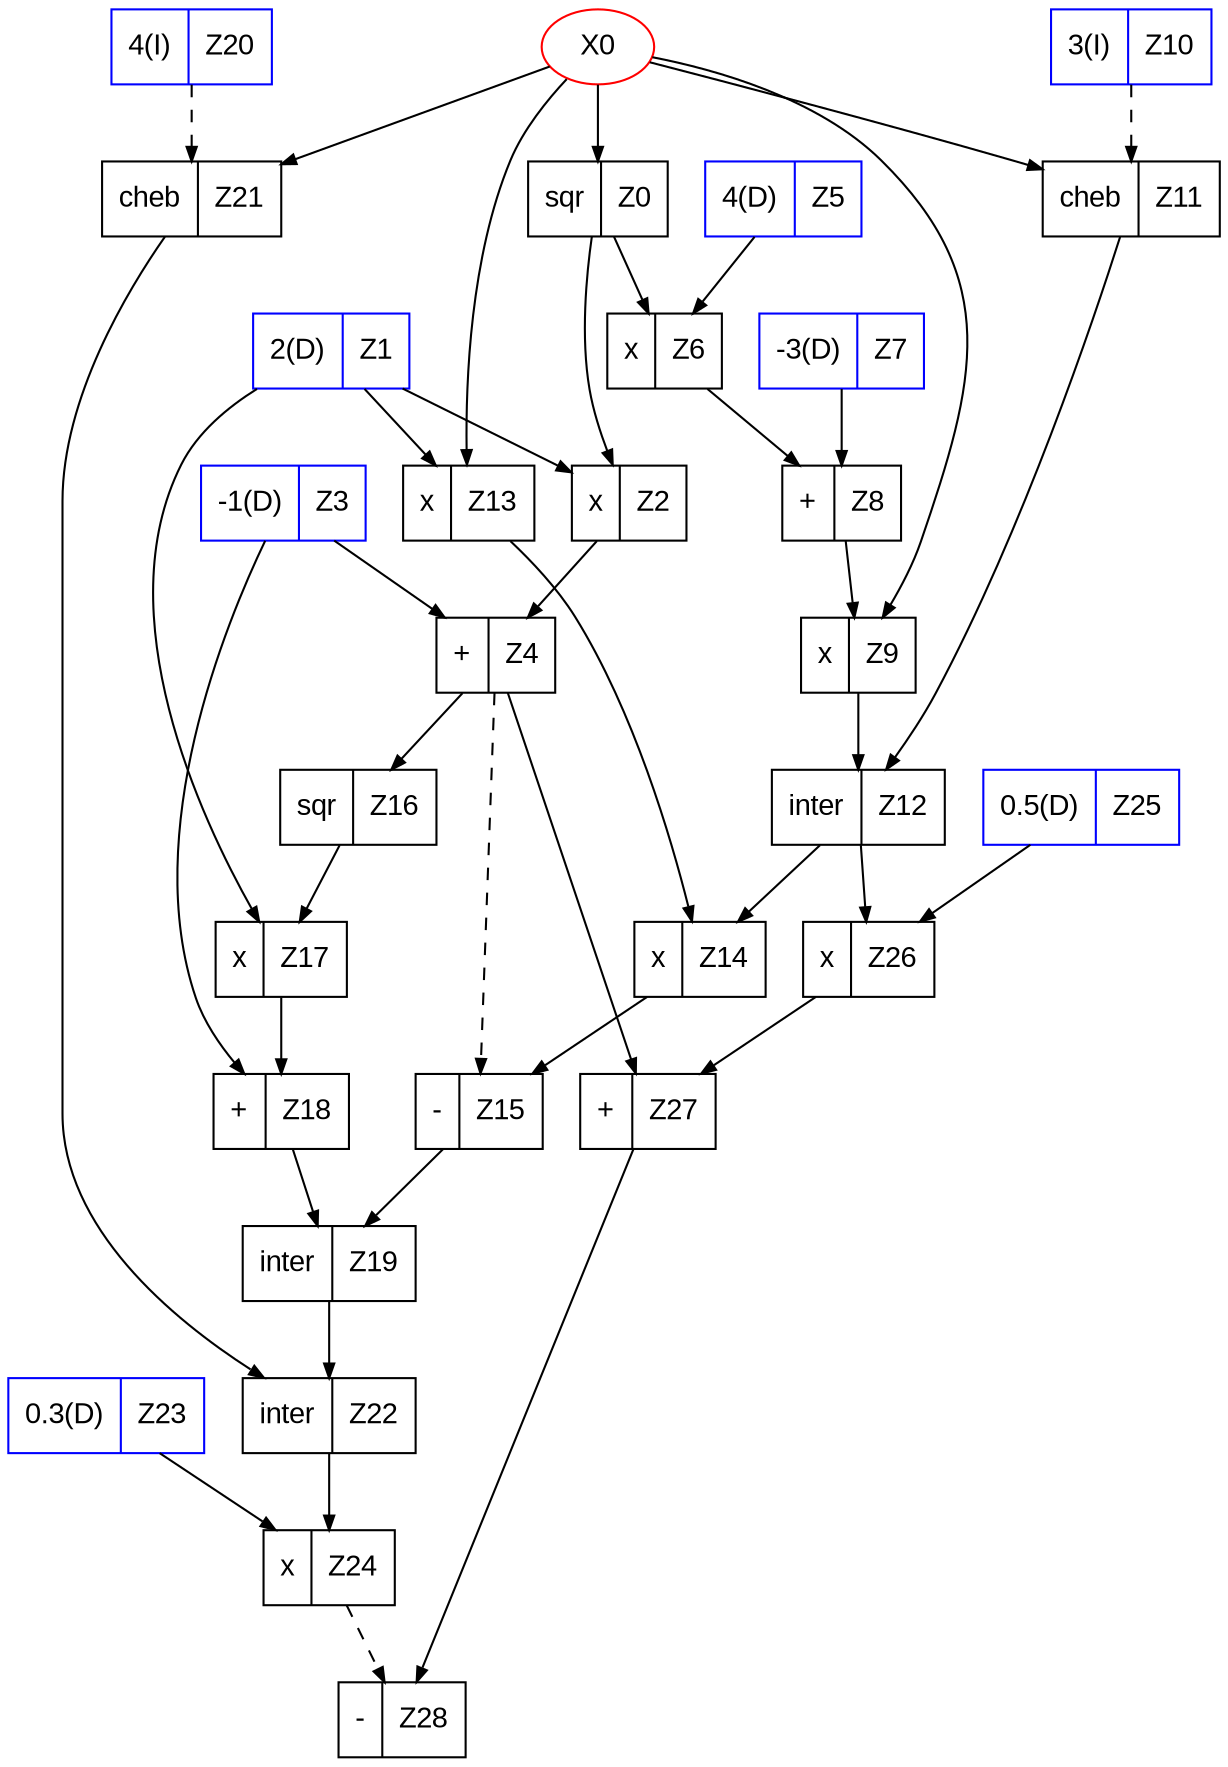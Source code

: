 
digraph G {
  X0 [shape=ellipse,fontname="Arial",color=red];
  Z0 [shape=record,fontname="Arial",color=black,label="<f0> sqr|<f1> Z0"];
  X0 -> Z0 [arrowsize=0.7];
  Z1 [shape=record,fontname="Arial",color=blue,label="<f0> 2(D)|<f1> Z1"];
  Z2 [shape=record,fontname="Arial",color=black,label="<f0>  x |<f1> Z2"];
  Z0 -> Z2 [arrowsize=0.7];
  Z1 -> Z2 [arrowsize=0.7];
  Z3 [shape=record,fontname="Arial",color=blue,label="<f0> -1(D)|<f1> Z3"];
  Z4 [shape=record,fontname="Arial",color=black,label="<f0>  + |<f1> Z4"];
  Z2 -> Z4 [arrowsize=0.7];
  Z3 -> Z4 [arrowsize=0.7];
  Z10 [shape=record,fontname="Arial",color=blue,label="<f0> 3(I)|<f1> Z10"];
  Z11 [shape=record,fontname="Arial",color=black,label="<f0> cheb|<f1> Z11"];
  X0 -> Z11 [arrowsize=0.7];
  Z10 -> Z11 [arrowsize=0.7,style=dashed];
  Z5 [shape=record,fontname="Arial",color=blue,label="<f0> 4(D)|<f1> Z5"];
  Z6 [shape=record,fontname="Arial",color=black,label="<f0>  x |<f1> Z6"];
  Z0 -> Z6 [arrowsize=0.7];
  Z5 -> Z6 [arrowsize=0.7];
  Z7 [shape=record,fontname="Arial",color=blue,label="<f0> -3(D)|<f1> Z7"];
  Z8 [shape=record,fontname="Arial",color=black,label="<f0>  + |<f1> Z8"];
  Z6 -> Z8 [arrowsize=0.7];
  Z7 -> Z8 [arrowsize=0.7];
  Z9 [shape=record,fontname="Arial",color=black,label="<f0>  x |<f1> Z9"];
  X0 -> Z9 [arrowsize=0.7];
  Z8 -> Z9 [arrowsize=0.7];
  Z12 [shape=record,fontname="Arial",color=black,label="<f0> inter|<f1> Z12"];
  Z11 -> Z12 [arrowsize=0.7];
  Z9 -> Z12 [arrowsize=0.7];
  Z25 [shape=record,fontname="Arial",color=blue,label="<f0> 0.5(D)|<f1> Z25"];
  Z26 [shape=record,fontname="Arial",color=black,label="<f0>  x |<f1> Z26"];
  Z12 -> Z26 [arrowsize=0.7];
  Z25 -> Z26 [arrowsize=0.7];
  Z27 [shape=record,fontname="Arial",color=black,label="<f0>  + |<f1> Z27"];
  Z4 -> Z27 [arrowsize=0.7];
  Z26 -> Z27 [arrowsize=0.7];
  Z20 [shape=record,fontname="Arial",color=blue,label="<f0> 4(I)|<f1> Z20"];
  Z21 [shape=record,fontname="Arial",color=black,label="<f0> cheb|<f1> Z21"];
  X0 -> Z21 [arrowsize=0.7];
  Z20 -> Z21 [arrowsize=0.7,style=dashed];
  Z13 [shape=record,fontname="Arial",color=black,label="<f0>  x |<f1> Z13"];
  X0 -> Z13 [arrowsize=0.7];
  Z1 -> Z13 [arrowsize=0.7];
  Z14 [shape=record,fontname="Arial",color=black,label="<f0>  x |<f1> Z14"];
  Z12 -> Z14 [arrowsize=0.7];
  Z13 -> Z14 [arrowsize=0.7];
  Z15 [shape=record,fontname="Arial",color=black,label="<f0>  - |<f1> Z15"];
  Z14 -> Z15 [arrowsize=0.7];
  Z4 -> Z15 [arrowsize=0.7,style=dashed];
  Z16 [shape=record,fontname="Arial",color=black,label="<f0> sqr|<f1> Z16"];
  Z4 -> Z16 [arrowsize=0.7];
  Z17 [shape=record,fontname="Arial",color=black,label="<f0>  x |<f1> Z17"];
  Z16 -> Z17 [arrowsize=0.7];
  Z1 -> Z17 [arrowsize=0.7];
  Z18 [shape=record,fontname="Arial",color=black,label="<f0>  + |<f1> Z18"];
  Z17 -> Z18 [arrowsize=0.7];
  Z3 -> Z18 [arrowsize=0.7];
  Z19 [shape=record,fontname="Arial",color=black,label="<f0> inter|<f1> Z19"];
  Z15 -> Z19 [arrowsize=0.7];
  Z18 -> Z19 [arrowsize=0.7];
  Z22 [shape=record,fontname="Arial",color=black,label="<f0> inter|<f1> Z22"];
  Z21 -> Z22 [arrowsize=0.7];
  Z19 -> Z22 [arrowsize=0.7];
  Z23 [shape=record,fontname="Arial",color=blue,label="<f0> 0.3(D)|<f1> Z23"];
  Z24 [shape=record,fontname="Arial",color=black,label="<f0>  x |<f1> Z24"];
  Z22 -> Z24 [arrowsize=0.7];
  Z23 -> Z24 [arrowsize=0.7];
  Z28 [shape=record,fontname="Arial",color=black,label="<f0>  - |<f1> Z28"];
  Z27 -> Z28 [arrowsize=0.7];
  Z24 -> Z28 [arrowsize=0.7,style=dashed];
}
